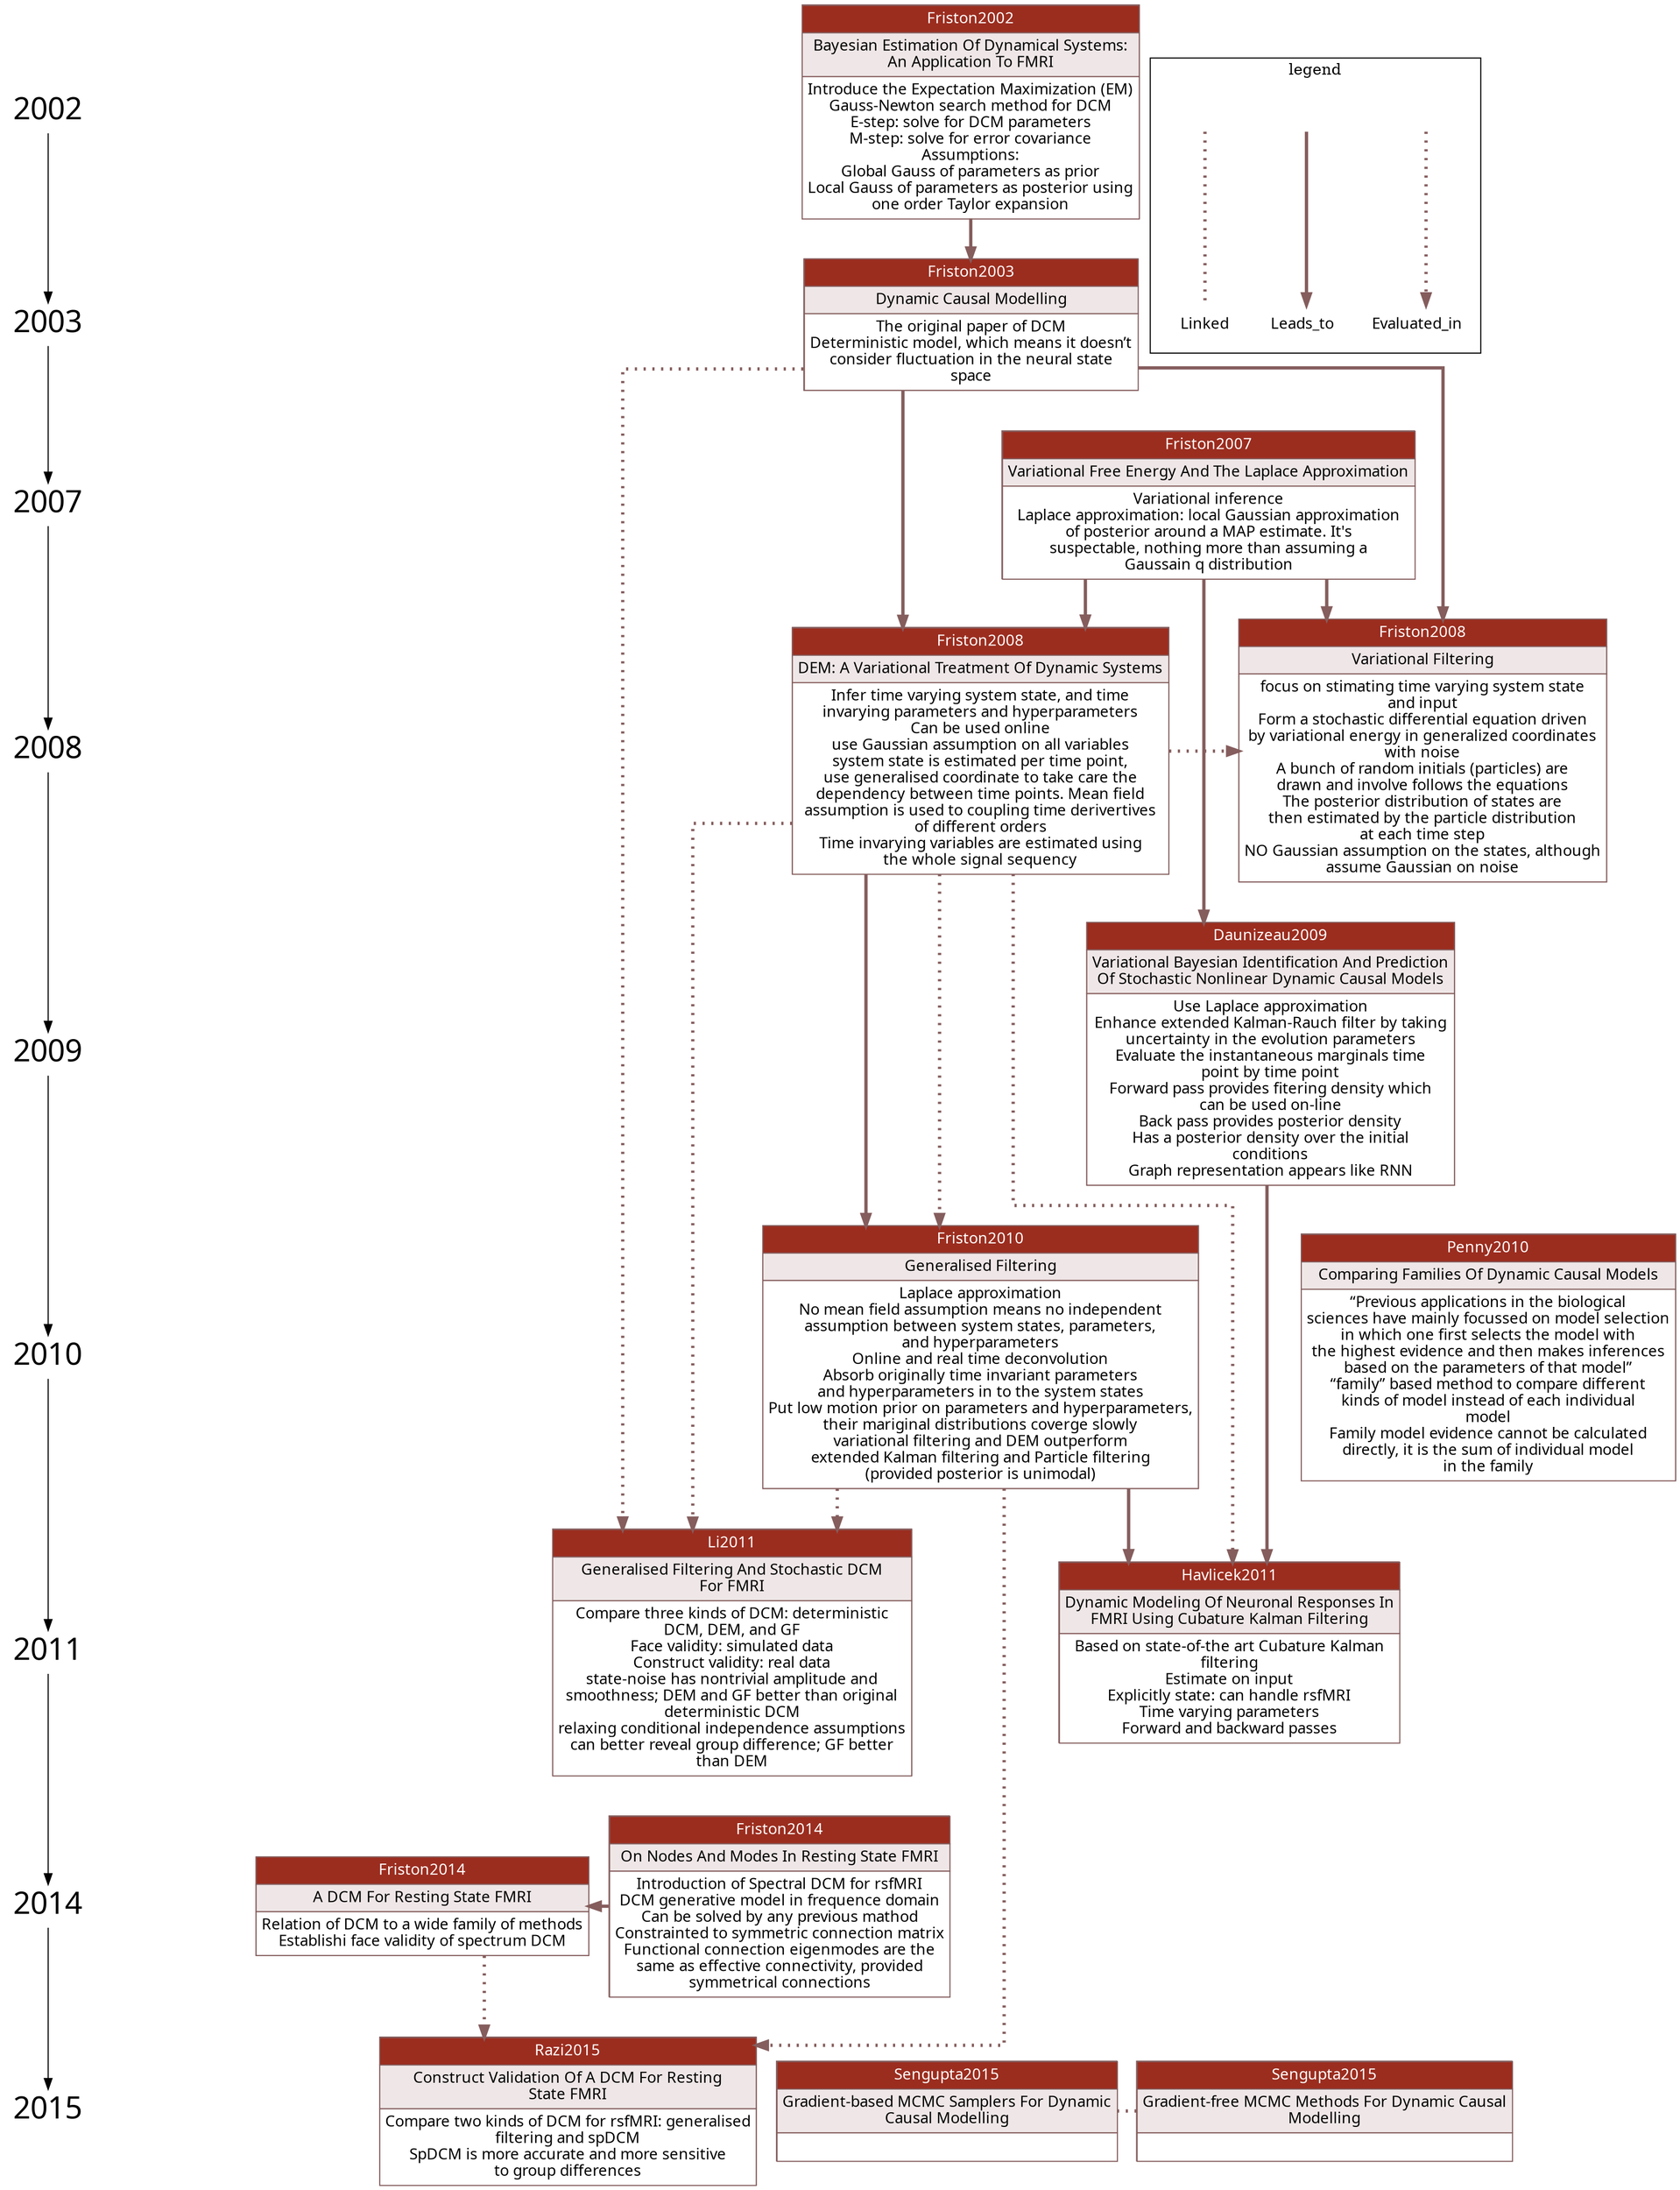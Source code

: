 digraph G {
    edge [comment="Wildcard node added automatic in EG."];
    node [comment="Wildcard node added automatic in EG.",
          fontname="sans-serif"];
          splines=ortho;
          ranksep=0.5;
    { 
        node [shape=plaintext fontsize=28];
        2002 -> 
        2003 -> 
        2007 -> 
        2008 -> 
        2009 -> 
        2010 -> 
        2011 -> 
        2014 -> 
        2015
    } 
    Friston2002BayesianEstimationOf -> Friston2003DynamicCausalModelling [ weight=4, penwidth=3, color="#855D5D"]; 
    Friston2007VariationalFreeEnergy -> Friston2008DEMAVariational [ weight=4, penwidth=3, color="#855D5D"]; 
    Friston2003DynamicCausalModelling -> Li2011GeneralisedFilteringAnd [ style=dotted, weight=2, penwidth=3, color="#855D5D"]; 
    Friston2003DynamicCausalModelling -> Friston2008DEMAVariational [ weight=4, penwidth=3, color="#855D5D"]; 
    Friston2003DynamicCausalModelling -> Friston2008VariationalFiltering [ weight=4, penwidth=3, color="#855D5D"]; 
    Friston2008DEMAVariational -> Friston2008VariationalFiltering [ style=dotted, weight=2, penwidth=3, color="#855D5D"]; 
    Friston2007VariationalFreeEnergy -> Friston2008VariationalFiltering [ weight=4, penwidth=3, color="#855D5D"]; 
    Friston2008DEMAVariational -> Friston2010GeneralisedFiltering [ weight=4, penwidth=3, color="#855D5D"]; 
    Friston2010GeneralisedFiltering -> Li2011GeneralisedFilteringAnd [ style=dotted, weight=2, penwidth=3, color="#855D5D"]; 
    Friston2010GeneralisedFiltering -> Razi2015ConstructValidationOf [ style=dotted, weight=2, penwidth=3, color="#855D5D"]; 
    Friston2008DEMAVariational -> Li2011GeneralisedFilteringAnd [ style=dotted, weight=2, penwidth=3, color="#855D5D"]; 
    Friston2008DEMAVariational -> Havlicek2011DynamicModelingOf [ style=dotted, weight=2, penwidth=3, color="#855D5D"]; 
    Friston2010GeneralisedFiltering -> Havlicek2011DynamicModelingOf [ weight=4, penwidth=3, color="#855D5D"]; 
    Daunizeau2009VariationalBayesianIdentification -> Havlicek2011DynamicModelingOf [ weight=4, penwidth=3, color="#855D5D"]; 
    Friston2007VariationalFreeEnergy -> Daunizeau2009VariationalBayesianIdentification [ weight=4, penwidth=3, color="#855D5D"]; 
    Friston2014OnNodesAnd -> Friston2014ADCMFor [ weight=4, penwidth=3, color="#855D5D"]; 
    Friston2014ADCMFor -> Razi2015ConstructValidationOf [ style=dotted, weight=2, penwidth=3, color="#855D5D"]; 
    Friston2008DEMAVariational -> Friston2010GeneralisedFiltering [ style=dotted, weight=2, penwidth=3, color="#855D5D"]; 
    Sengupta2015GradientbasedMCMCSamplers -> Sengupta2015GradientfreeMCMCMethods [ dir=none, style=dotted, weight=2, penwidth=3, color="#855D5D"]; 
    Sengupta2015GradientfreeMCMCMethods -> Razi2015ConstructValidationOf [ style=invis, weight=0.5]; 
    subgraph cluster_legend { 
        node [shape=plaintext]
        label=legend;
    	12239057 [style=invis] 
    	12239057 -> Evaluated_in [ style=dotted, weight=2, penwidth=3, color="#855D5D"]; 
		31048927 [style=invis] 
	    31048927 -> Leads_to [ weight=4, penwidth=3, color="#855D5D"]; 
    	29386573 [style=invis] 
    	29386573 -> Linked [ dir=none, style=dotted, weight=2, penwidth=3, color="#855D5D"]; 
    }

Sengupta2015GradientbasedMCMCSamplers [color="#855D5D", shape=record, margin=0, label=< <TABLE BORDER="0" CELLBORDER="1" CELLSPACING="0" CELLPADDING="4" > <TR><TD COLSPAN="5" BGCOLOR="#9B2D1F"><FONT COLOR="#FFFFFF">Sengupta2015</FONT></TD></TR> <TR><TD COLSPAN="5" BGCOLOR="#EFE7E7" ><FONT COLOR="#000000">Gradient-based MCMC Samplers For Dynamic<BR/>Causal Modelling<BR/></FONT></TD></TR> <TR><TD COLSPAN="5" BGCOLOR="#FFFFFF" ><FONT COLOR="#000000"><BR/></FONT></TD></TR> </TABLE>>];

Daunizeau2009VariationalBayesianIdentification [color="#855D5D", shape=record, margin=0, label=< <TABLE BORDER="0" CELLBORDER="1" CELLSPACING="0" CELLPADDING="4" > <TR><TD COLSPAN="5" BGCOLOR="#9B2D1F"><FONT COLOR="#FFFFFF">Daunizeau2009</FONT></TD></TR> <TR><TD COLSPAN="5" BGCOLOR="#EFE7E7" ><FONT COLOR="#000000">Variational Bayesian Identification And Prediction<BR/>Of Stochastic Nonlinear Dynamic Causal Models<BR/></FONT></TD></TR> <TR><TD COLSPAN="5" BGCOLOR="#FFFFFF" ><FONT COLOR="#000000">Use Laplace approximation<BR/>Enhance extended Kalman-Rauch filter by taking<BR/>uncertainty in the evolution parameters<BR/>Evaluate the instantaneous marginals time<BR/>point by time point<BR/>Forward pass provides fitering density which<BR/>can be used on-line<BR/>Back pass provides posterior density<BR/>Has a posterior density over the initial<BR/>conditions<BR/>Graph representation appears like RNN<BR/></FONT></TD></TR> </TABLE>>];

Friston2008VariationalFiltering [color="#855D5D", shape=record, margin=0, label=< <TABLE BORDER="0" CELLBORDER="1" CELLSPACING="0" CELLPADDING="4" > <TR><TD COLSPAN="5" BGCOLOR="#9B2D1F"><FONT COLOR="#FFFFFF">Friston2008</FONT></TD></TR> <TR><TD COLSPAN="5" BGCOLOR="#EFE7E7" ><FONT COLOR="#000000">Variational Filtering<BR/></FONT></TD></TR> <TR><TD COLSPAN="5" BGCOLOR="#FFFFFF" ><FONT COLOR="#000000">focus on stimating time varying system state<BR/>and input<BR/>Form a stochastic differential equation driven<BR/>by variational energy in generalized coordinates<BR/>with noise<BR/>A bunch of random initials (particles) are<BR/>drawn and involve follows the equations<BR/>The posterior distribution of states are<BR/>then estimated by the particle distribution<BR/>at each time step<BR/>NO Gaussian assumption on the states, although<BR/>assume Gaussian on noise<BR/></FONT></TD></TR> </TABLE>>];

Friston2008DEMAVariational [color="#855D5D", shape=record, margin=0, label=< <TABLE BORDER="0" CELLBORDER="1" CELLSPACING="0" CELLPADDING="4" > <TR><TD COLSPAN="5" BGCOLOR="#9B2D1F"><FONT COLOR="#FFFFFF">Friston2008</FONT></TD></TR> <TR><TD COLSPAN="5" BGCOLOR="#EFE7E7" ><FONT COLOR="#000000">DEM: A Variational Treatment Of Dynamic Systems<BR/></FONT></TD></TR> <TR><TD COLSPAN="5" BGCOLOR="#FFFFFF" ><FONT COLOR="#000000">Infer time varying system state, and time<BR/>invarying parameters and hyperparameters<BR/>Can be used online<BR/>use Gaussian assumption on all variables<BR/>system state is estimated per time point,<BR/>use generalised coordinate to take care the<BR/>dependency between time points. Mean field<BR/>assumption is used to coupling time derivertives<BR/>of different orders<BR/>Time invarying variables are estimated using<BR/>the whole signal sequency<BR/></FONT></TD></TR> </TABLE>>];

Penny2010ComparingFamiliesOf [color="#855D5D", shape=record, margin=0, label=< <TABLE BORDER="0" CELLBORDER="1" CELLSPACING="0" CELLPADDING="4" > <TR><TD COLSPAN="5" BGCOLOR="#9B2D1F"><FONT COLOR="#FFFFFF">Penny2010</FONT></TD></TR> <TR><TD COLSPAN="5" BGCOLOR="#EFE7E7" ><FONT COLOR="#000000">Comparing Families Of Dynamic Causal Models<BR/></FONT></TD></TR> <TR><TD COLSPAN="5" BGCOLOR="#FFFFFF" ><FONT COLOR="#000000">“Previous applications in the biological<BR/>sciences have mainly focussed on model selection<BR/>in which one first selects the model with<BR/>the highest evidence and then makes inferences<BR/>based on the parameters of that model”<BR/>“family” based method to compare different<BR/>kinds of model instead of each individual<BR/>model<BR/>Family model evidence cannot be calculated<BR/>directly, it is the sum of individual model<BR/>in the family<BR/></FONT></TD></TR> </TABLE>>];

Sengupta2015GradientfreeMCMCMethods [color="#855D5D", shape=record, margin=0, label=< <TABLE BORDER="0" CELLBORDER="1" CELLSPACING="0" CELLPADDING="4" > <TR><TD COLSPAN="5" BGCOLOR="#9B2D1F"><FONT COLOR="#FFFFFF">Sengupta2015</FONT></TD></TR> <TR><TD COLSPAN="5" BGCOLOR="#EFE7E7" ><FONT COLOR="#000000">Gradient-free MCMC Methods For Dynamic Causal<BR/>Modelling<BR/></FONT></TD></TR> <TR><TD COLSPAN="5" BGCOLOR="#FFFFFF" ><FONT COLOR="#000000"><BR/></FONT></TD></TR> </TABLE>>];

Havlicek2011DynamicModelingOf [color="#855D5D", shape=record, margin=0, label=< <TABLE BORDER="0" CELLBORDER="1" CELLSPACING="0" CELLPADDING="4" > <TR><TD COLSPAN="5" BGCOLOR="#9B2D1F"><FONT COLOR="#FFFFFF">Havlicek2011</FONT></TD></TR> <TR><TD COLSPAN="5" BGCOLOR="#EFE7E7" ><FONT COLOR="#000000">Dynamic Modeling Of Neuronal Responses In<BR/>FMRI Using Cubature Kalman Filtering<BR/></FONT></TD></TR> <TR><TD COLSPAN="5" BGCOLOR="#FFFFFF" ><FONT COLOR="#000000">Based on state-of-the art Cubature Kalman<BR/>filtering<BR/>Estimate on input<BR/>Explicitly state: can handle rsfMRI<BR/>Time varying parameters<BR/>Forward and backward passes<BR/></FONT></TD></TR> </TABLE>>];

Friston2007VariationalFreeEnergy [color="#855D5D", shape=record, margin=0, label=< <TABLE BORDER="0" CELLBORDER="1" CELLSPACING="0" CELLPADDING="4" > <TR><TD COLSPAN="5" BGCOLOR="#9B2D1F"><FONT COLOR="#FFFFFF">Friston2007</FONT></TD></TR> <TR><TD COLSPAN="5" BGCOLOR="#EFE7E7" ><FONT COLOR="#000000">Variational Free Energy And The Laplace Approximation<BR/></FONT></TD></TR> <TR><TD COLSPAN="5" BGCOLOR="#FFFFFF" ><FONT COLOR="#000000">Variational inference<BR/>Laplace approximation: local Gaussian approximation<BR/>of posterior around a MAP estimate. It's<BR/>suspectable, nothing more than assuming a<BR/>Gaussain q distribution<BR/></FONT></TD></TR> </TABLE>>];

Friston2003DynamicCausalModelling [color="#855D5D", shape=record, margin=0, label=< <TABLE BORDER="0" CELLBORDER="1" CELLSPACING="0" CELLPADDING="4" > <TR><TD COLSPAN="5" BGCOLOR="#9B2D1F"><FONT COLOR="#FFFFFF">Friston2003</FONT></TD></TR> <TR><TD COLSPAN="5" BGCOLOR="#EFE7E7" ><FONT COLOR="#000000">Dynamic Causal Modelling<BR/></FONT></TD></TR> <TR><TD COLSPAN="5" BGCOLOR="#FFFFFF" ><FONT COLOR="#000000">The original paper of DCM<BR/>Deterministic model, which means it doesn’t<BR/>consider fluctuation in the neural state<BR/>space<BR/></FONT></TD></TR> </TABLE>>];

Friston2002BayesianEstimationOf [color="#855D5D", shape=record, margin=0, label=< <TABLE BORDER="0" CELLBORDER="1" CELLSPACING="0" CELLPADDING="4" > <TR><TD COLSPAN="5" BGCOLOR="#9B2D1F"><FONT COLOR="#FFFFFF">Friston2002</FONT></TD></TR> <TR><TD COLSPAN="5" BGCOLOR="#EFE7E7" ><FONT COLOR="#000000">Bayesian Estimation Of Dynamical Systems:<BR/>An Application To FMRI<BR/></FONT></TD></TR> <TR><TD COLSPAN="5" BGCOLOR="#FFFFFF" ><FONT COLOR="#000000">Introduce the Expectation Maximization (EM)<BR/>Gauss-Newton search method for DCM<BR/>E-step: solve for DCM parameters<BR/>M-step: solve for error covariance<BR/>Assumptions:<BR/>Global Gauss of parameters as prior<BR/>Local Gauss of parameters as posterior using<BR/>one order Taylor expansion<BR/></FONT></TD></TR> </TABLE>>];

Friston2014ADCMFor [color="#855D5D", shape=record, margin=0, label=< <TABLE BORDER="0" CELLBORDER="1" CELLSPACING="0" CELLPADDING="4" > <TR><TD COLSPAN="5" BGCOLOR="#9B2D1F"><FONT COLOR="#FFFFFF">Friston2014</FONT></TD></TR> <TR><TD COLSPAN="5" BGCOLOR="#EFE7E7" ><FONT COLOR="#000000">A DCM For Resting State FMRI<BR/></FONT></TD></TR> <TR><TD COLSPAN="5" BGCOLOR="#FFFFFF" ><FONT COLOR="#000000">Relation of DCM to a wide family of methods<BR/>Establishi face validity of spectrum DCM<BR/></FONT></TD></TR> </TABLE>>];

Li2011GeneralisedFilteringAnd [color="#855D5D", shape=record, margin=0, label=< <TABLE BORDER="0" CELLBORDER="1" CELLSPACING="0" CELLPADDING="4" > <TR><TD COLSPAN="5" BGCOLOR="#9B2D1F"><FONT COLOR="#FFFFFF">Li2011</FONT></TD></TR> <TR><TD COLSPAN="5" BGCOLOR="#EFE7E7" ><FONT COLOR="#000000">Generalised Filtering And Stochastic DCM<BR/>For FMRI<BR/></FONT></TD></TR> <TR><TD COLSPAN="5" BGCOLOR="#FFFFFF" ><FONT COLOR="#000000">Compare three kinds of DCM: deterministic<BR/>DCM, DEM, and GF<BR/>Face validity: simulated data<BR/>Construct validity: real data<BR/>state-noise has nontrivial amplitude and<BR/>smoothness; DEM and GF better than original<BR/>deterministic DCM<BR/>relaxing conditional independence assumptions<BR/>can better reveal group difference; GF better<BR/>than DEM<BR/></FONT></TD></TR> </TABLE>>];

Friston2014OnNodesAnd [color="#855D5D", shape=record, margin=0, label=< <TABLE BORDER="0" CELLBORDER="1" CELLSPACING="0" CELLPADDING="4" > <TR><TD COLSPAN="5" BGCOLOR="#9B2D1F"><FONT COLOR="#FFFFFF">Friston2014</FONT></TD></TR> <TR><TD COLSPAN="5" BGCOLOR="#EFE7E7" ><FONT COLOR="#000000">On Nodes And Modes In Resting State FMRI<BR/></FONT></TD></TR> <TR><TD COLSPAN="5" BGCOLOR="#FFFFFF" ><FONT COLOR="#000000">Introduction of Spectral DCM for rsfMRI<BR/>DCM generative model in frequence domain<BR/>Can be solved by any previous mathod<BR/>Constrainted to symmetric connection matrix<BR/>Functional connection eigenmodes are the<BR/>same as effective connectivity, provided<BR/>symmetrical connections<BR/></FONT></TD></TR> </TABLE>>];

Friston2010GeneralisedFiltering [color="#855D5D", shape=record, margin=0, label=< <TABLE BORDER="0" CELLBORDER="1" CELLSPACING="0" CELLPADDING="4" > <TR><TD COLSPAN="5" BGCOLOR="#9B2D1F"><FONT COLOR="#FFFFFF">Friston2010</FONT></TD></TR> <TR><TD COLSPAN="5" BGCOLOR="#EFE7E7" ><FONT COLOR="#000000">Generalised Filtering<BR/></FONT></TD></TR> <TR><TD COLSPAN="5" BGCOLOR="#FFFFFF" ><FONT COLOR="#000000">Laplace approximation<BR/>No mean field assumption means no independent<BR/>assumption between system states, parameters,<BR/>and hyperparameters<BR/>Online and real time deconvolution<BR/>Absorb originally time invariant parameters<BR/>and hyperparameters in to the system states<BR/>Put low motion prior on parameters and hyperparameters,<BR/>their mariginal distributions coverge slowly<BR/>variational filtering and DEM outperform<BR/>extended Kalman filtering and Particle filtering<BR/>(provided posterior is unimodal)<BR/></FONT></TD></TR> </TABLE>>];

Razi2015ConstructValidationOf [color="#855D5D", shape=record, margin=0, label=< <TABLE BORDER="0" CELLBORDER="1" CELLSPACING="0" CELLPADDING="4" > <TR><TD COLSPAN="5" BGCOLOR="#9B2D1F"><FONT COLOR="#FFFFFF">Razi2015</FONT></TD></TR> <TR><TD COLSPAN="5" BGCOLOR="#EFE7E7" ><FONT COLOR="#000000">Construct Validation Of A DCM For Resting<BR/>State FMRI<BR/></FONT></TD></TR> <TR><TD COLSPAN="5" BGCOLOR="#FFFFFF" ><FONT COLOR="#000000">Compare two kinds of DCM for rsfMRI: generalised<BR/>filtering and spDCM<BR/>SpDCM is more accurate and more sensitive<BR/>to group differences<BR/></FONT></TD></TR> </TABLE>>];

    { rank = same;
        2002;
         Friston2002BayesianEstimationOf;
    }

    { rank = same;
        2003;
         Friston2003DynamicCausalModelling;
    }

    { rank = same;
        2007;
         Friston2007VariationalFreeEnergy;
    }

    { rank = same;
        2008;
         Friston2008VariationalFiltering;
         Friston2008DEMAVariational;
    }

    { rank = same;
        2009;
         Daunizeau2009VariationalBayesianIdentification;
    }

    { rank = same;
        2010;
         Penny2010ComparingFamiliesOf;
         Friston2010GeneralisedFiltering;
    }

    { rank = same;
        2011;
         Havlicek2011DynamicModelingOf;
         Li2011GeneralisedFilteringAnd;
    }

    { rank = same;
        2014;
         Friston2014ADCMFor;
         Friston2014OnNodesAnd;
    }

    { rank = same;
        2015;
        Sengupta2015GradientbasedMCMCSamplers;
         Sengupta2015GradientfreeMCMCMethods;
         Razi2015ConstructValidationOf;
    }
    subgraph DCM_Enhancemen { 
        node [style=invis]
        edge [style=invis]
    }
    subgraph DCM_Inference { 
        node [style=invis]
        edge [style=invis]
    }
    subgraph DCM_Model_Selection { 
        node [style=invis]
        edge [style=invis]
    }
}
